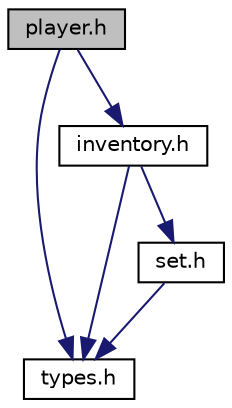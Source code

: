 digraph "player.h"
{
 // LATEX_PDF_SIZE
  edge [fontname="Helvetica",fontsize="10",labelfontname="Helvetica",labelfontsize="10"];
  node [fontname="Helvetica",fontsize="10",shape=record];
  Node1 [label="player.h",height=0.2,width=0.4,color="black", fillcolor="grey75", style="filled", fontcolor="black",tooltip="Define Las estructuras y funciones de los jugadores."];
  Node1 -> Node2 [color="midnightblue",fontsize="10",style="solid",fontname="Helvetica"];
  Node2 [label="types.h",height=0.2,width=0.4,color="black", fillcolor="white", style="filled",URL="$types_8h.html",tooltip="It defines common types."];
  Node1 -> Node3 [color="midnightblue",fontsize="10",style="solid",fontname="Helvetica"];
  Node3 [label="inventory.h",height=0.2,width=0.4,color="black", fillcolor="white", style="filled",URL="$inventory_8h_source.html",tooltip=" "];
  Node3 -> Node2 [color="midnightblue",fontsize="10",style="solid",fontname="Helvetica"];
  Node3 -> Node4 [color="midnightblue",fontsize="10",style="solid",fontname="Helvetica"];
  Node4 [label="set.h",height=0.2,width=0.4,color="black", fillcolor="white", style="filled",URL="$set_8h_source.html",tooltip=" "];
  Node4 -> Node2 [color="midnightblue",fontsize="10",style="solid",fontname="Helvetica"];
}
